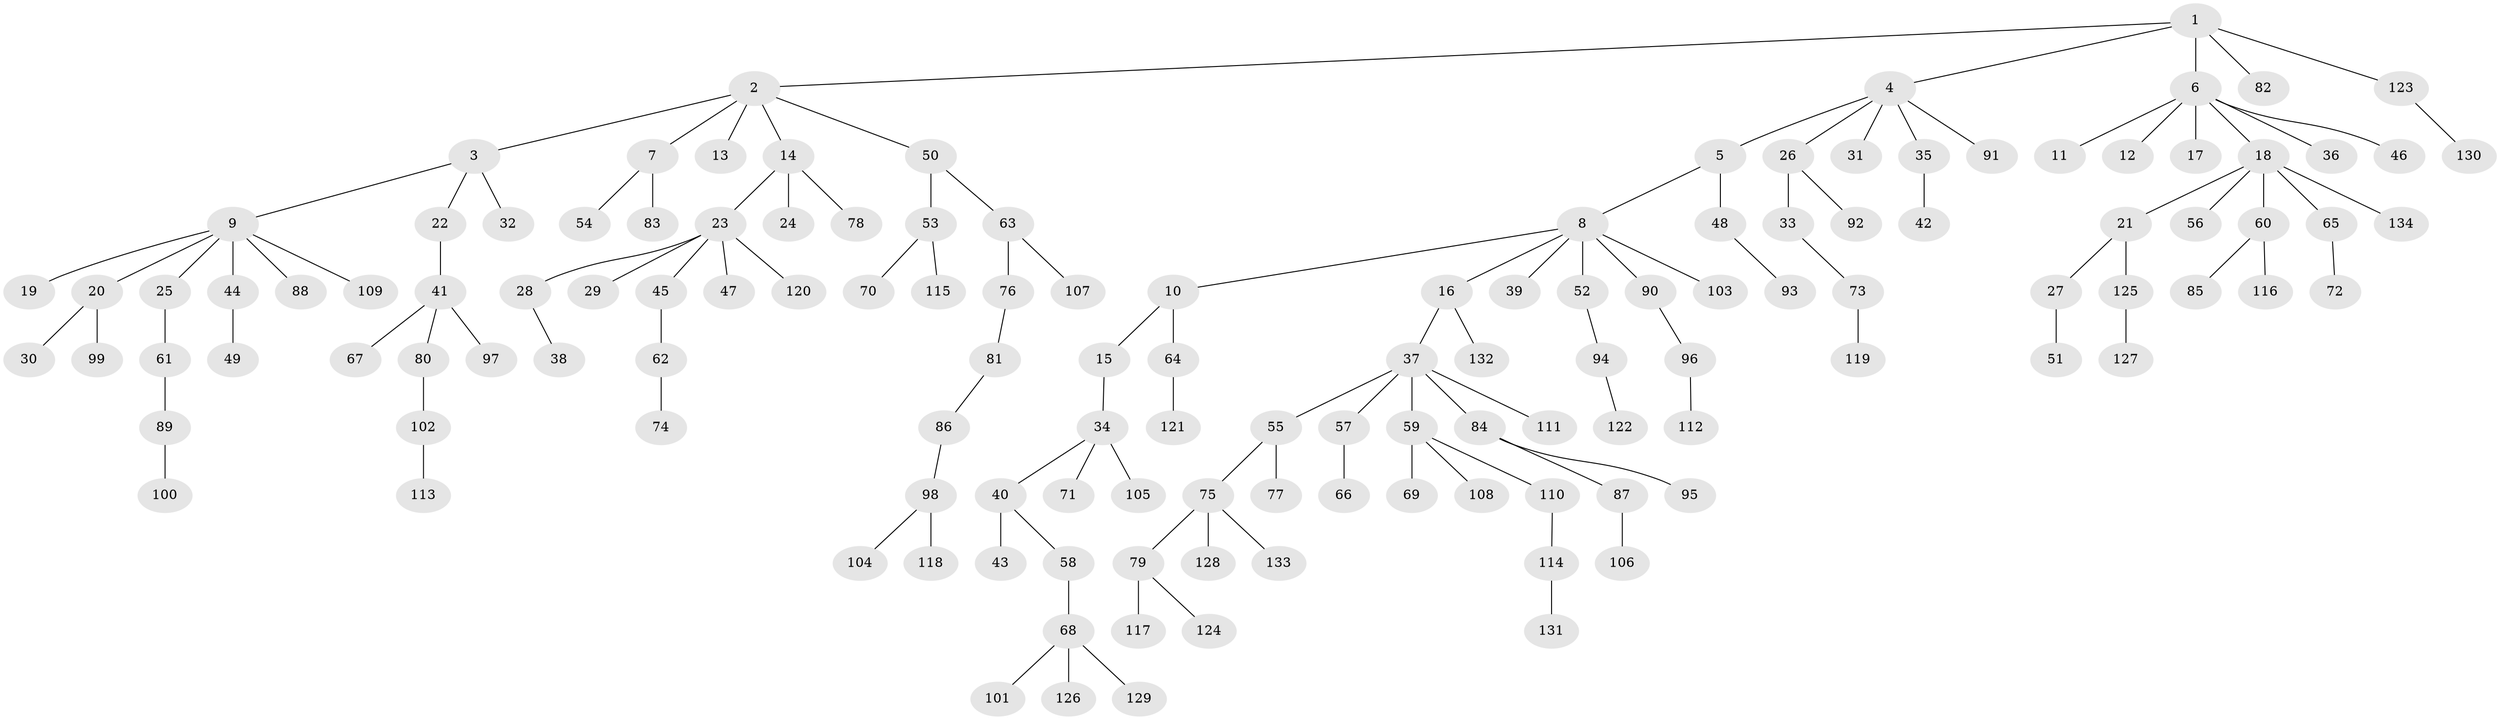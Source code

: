 // Generated by graph-tools (version 1.1) at 2025/53/03/09/25 04:53:43]
// undirected, 134 vertices, 133 edges
graph export_dot {
graph [start="1"]
  node [color=gray90,style=filled];
  1;
  2;
  3;
  4;
  5;
  6;
  7;
  8;
  9;
  10;
  11;
  12;
  13;
  14;
  15;
  16;
  17;
  18;
  19;
  20;
  21;
  22;
  23;
  24;
  25;
  26;
  27;
  28;
  29;
  30;
  31;
  32;
  33;
  34;
  35;
  36;
  37;
  38;
  39;
  40;
  41;
  42;
  43;
  44;
  45;
  46;
  47;
  48;
  49;
  50;
  51;
  52;
  53;
  54;
  55;
  56;
  57;
  58;
  59;
  60;
  61;
  62;
  63;
  64;
  65;
  66;
  67;
  68;
  69;
  70;
  71;
  72;
  73;
  74;
  75;
  76;
  77;
  78;
  79;
  80;
  81;
  82;
  83;
  84;
  85;
  86;
  87;
  88;
  89;
  90;
  91;
  92;
  93;
  94;
  95;
  96;
  97;
  98;
  99;
  100;
  101;
  102;
  103;
  104;
  105;
  106;
  107;
  108;
  109;
  110;
  111;
  112;
  113;
  114;
  115;
  116;
  117;
  118;
  119;
  120;
  121;
  122;
  123;
  124;
  125;
  126;
  127;
  128;
  129;
  130;
  131;
  132;
  133;
  134;
  1 -- 2;
  1 -- 4;
  1 -- 6;
  1 -- 82;
  1 -- 123;
  2 -- 3;
  2 -- 7;
  2 -- 13;
  2 -- 14;
  2 -- 50;
  3 -- 9;
  3 -- 22;
  3 -- 32;
  4 -- 5;
  4 -- 26;
  4 -- 31;
  4 -- 35;
  4 -- 91;
  5 -- 8;
  5 -- 48;
  6 -- 11;
  6 -- 12;
  6 -- 17;
  6 -- 18;
  6 -- 36;
  6 -- 46;
  7 -- 54;
  7 -- 83;
  8 -- 10;
  8 -- 16;
  8 -- 39;
  8 -- 52;
  8 -- 90;
  8 -- 103;
  9 -- 19;
  9 -- 20;
  9 -- 25;
  9 -- 44;
  9 -- 88;
  9 -- 109;
  10 -- 15;
  10 -- 64;
  14 -- 23;
  14 -- 24;
  14 -- 78;
  15 -- 34;
  16 -- 37;
  16 -- 132;
  18 -- 21;
  18 -- 56;
  18 -- 60;
  18 -- 65;
  18 -- 134;
  20 -- 30;
  20 -- 99;
  21 -- 27;
  21 -- 125;
  22 -- 41;
  23 -- 28;
  23 -- 29;
  23 -- 45;
  23 -- 47;
  23 -- 120;
  25 -- 61;
  26 -- 33;
  26 -- 92;
  27 -- 51;
  28 -- 38;
  33 -- 73;
  34 -- 40;
  34 -- 71;
  34 -- 105;
  35 -- 42;
  37 -- 55;
  37 -- 57;
  37 -- 59;
  37 -- 84;
  37 -- 111;
  40 -- 43;
  40 -- 58;
  41 -- 67;
  41 -- 80;
  41 -- 97;
  44 -- 49;
  45 -- 62;
  48 -- 93;
  50 -- 53;
  50 -- 63;
  52 -- 94;
  53 -- 70;
  53 -- 115;
  55 -- 75;
  55 -- 77;
  57 -- 66;
  58 -- 68;
  59 -- 69;
  59 -- 108;
  59 -- 110;
  60 -- 85;
  60 -- 116;
  61 -- 89;
  62 -- 74;
  63 -- 76;
  63 -- 107;
  64 -- 121;
  65 -- 72;
  68 -- 101;
  68 -- 126;
  68 -- 129;
  73 -- 119;
  75 -- 79;
  75 -- 128;
  75 -- 133;
  76 -- 81;
  79 -- 117;
  79 -- 124;
  80 -- 102;
  81 -- 86;
  84 -- 87;
  84 -- 95;
  86 -- 98;
  87 -- 106;
  89 -- 100;
  90 -- 96;
  94 -- 122;
  96 -- 112;
  98 -- 104;
  98 -- 118;
  102 -- 113;
  110 -- 114;
  114 -- 131;
  123 -- 130;
  125 -- 127;
}
